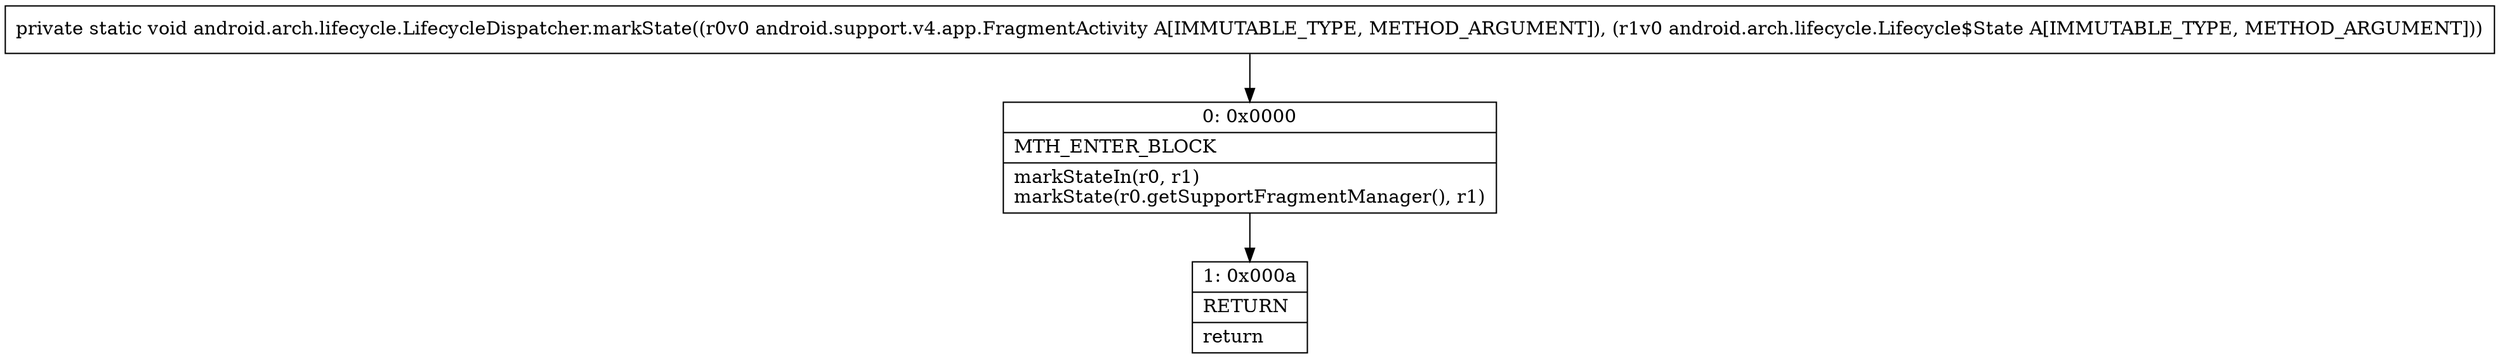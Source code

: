 digraph "CFG forandroid.arch.lifecycle.LifecycleDispatcher.markState(Landroid\/support\/v4\/app\/FragmentActivity;Landroid\/arch\/lifecycle\/Lifecycle$State;)V" {
Node_0 [shape=record,label="{0\:\ 0x0000|MTH_ENTER_BLOCK\l|markStateIn(r0, r1)\lmarkState(r0.getSupportFragmentManager(), r1)\l}"];
Node_1 [shape=record,label="{1\:\ 0x000a|RETURN\l|return\l}"];
MethodNode[shape=record,label="{private static void android.arch.lifecycle.LifecycleDispatcher.markState((r0v0 android.support.v4.app.FragmentActivity A[IMMUTABLE_TYPE, METHOD_ARGUMENT]), (r1v0 android.arch.lifecycle.Lifecycle$State A[IMMUTABLE_TYPE, METHOD_ARGUMENT])) }"];
MethodNode -> Node_0;
Node_0 -> Node_1;
}

